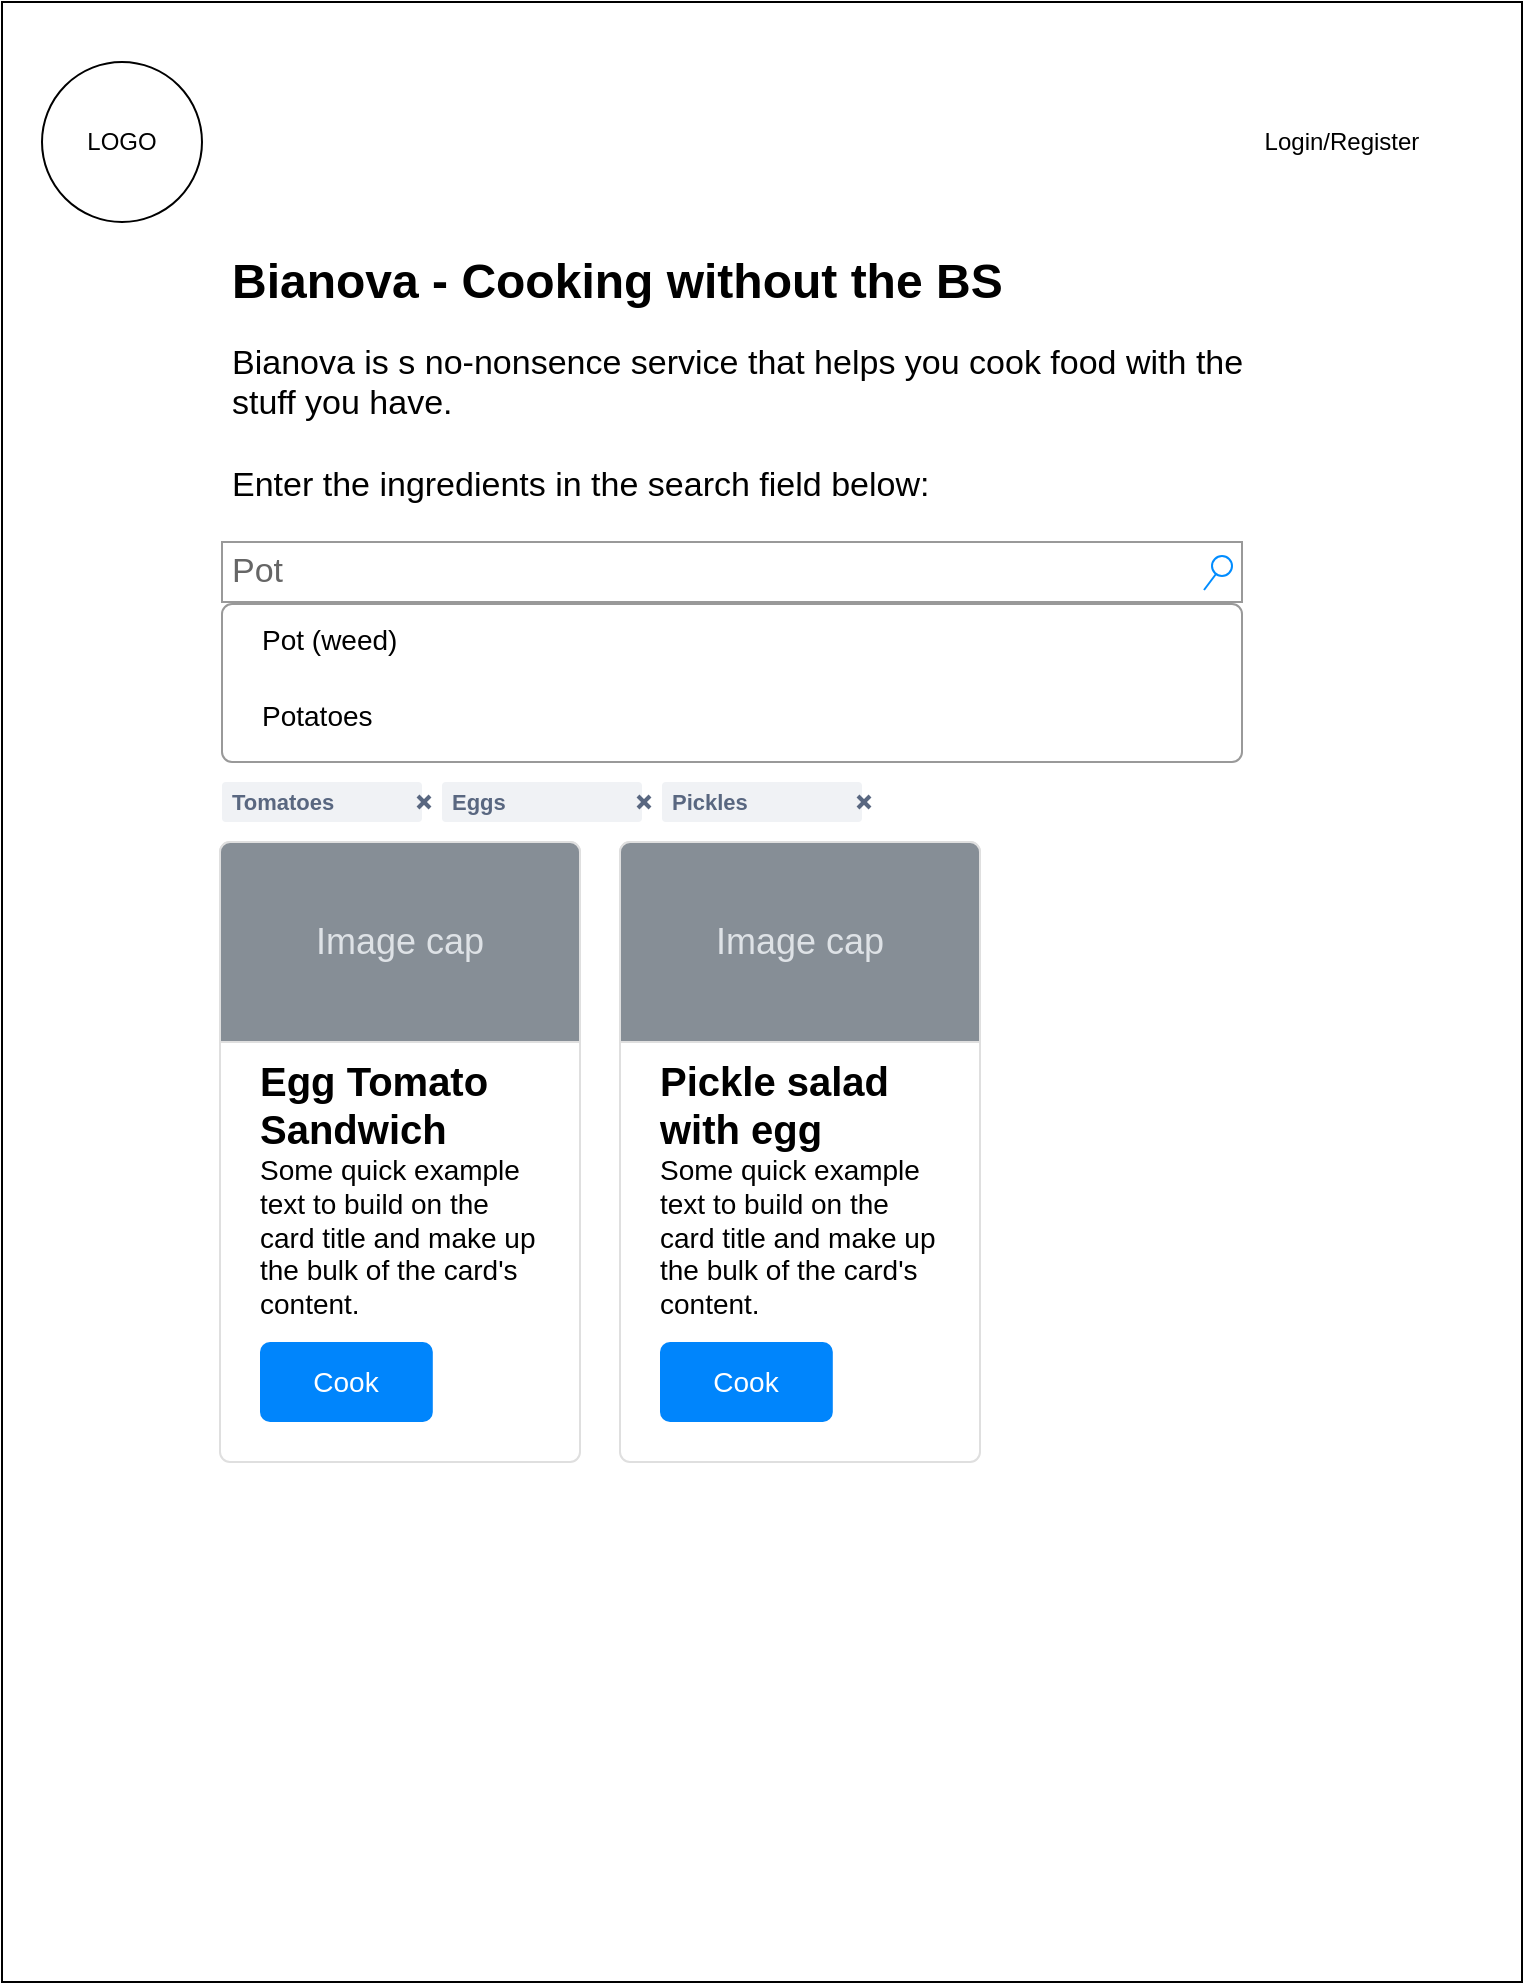 <mxfile version="19.0.0" type="device"><diagram id="h7cS_qUJiNk9kVLW-bLb" name="Page-1"><mxGraphModel dx="1106" dy="751" grid="1" gridSize="10" guides="1" tooltips="1" connect="1" arrows="1" fold="1" page="1" pageScale="1" pageWidth="827" pageHeight="1169" math="0" shadow="0"><root><mxCell id="0"/><mxCell id="1" parent="0"/><mxCell id="nzmZ0fIqxJnEUjDrqbym-2" value="" style="rounded=0;whiteSpace=wrap;html=1;" vertex="1" parent="1"><mxGeometry x="40" y="40" width="760" height="990" as="geometry"/></mxCell><mxCell id="nzmZ0fIqxJnEUjDrqbym-3" value="LOGO" style="ellipse;whiteSpace=wrap;html=1;aspect=fixed;" vertex="1" parent="1"><mxGeometry x="60" y="70" width="80" height="80" as="geometry"/></mxCell><mxCell id="nzmZ0fIqxJnEUjDrqbym-4" value="Login/Register" style="text;html=1;strokeColor=none;fillColor=none;align=center;verticalAlign=middle;whiteSpace=wrap;rounded=0;" vertex="1" parent="1"><mxGeometry x="660" y="95" width="100" height="30" as="geometry"/></mxCell><mxCell id="nzmZ0fIqxJnEUjDrqbym-5" value="&lt;h1&gt;Bianova - Cooking without the BS&lt;/h1&gt;&lt;div style=&quot;font-size: 17px;&quot;&gt;Bianova is s no-nonsence service that helps you cook food with the stuff you have.&lt;/div&gt;&lt;div style=&quot;font-size: 17px;&quot;&gt;&lt;br&gt;&lt;/div&gt;&lt;div style=&quot;&quot;&gt;&lt;span style=&quot;font-size: 17px;&quot;&gt;Enter the ingredients in the search field below:&lt;/span&gt;&lt;/div&gt;" style="text;html=1;strokeColor=none;fillColor=none;spacing=5;spacingTop=-20;whiteSpace=wrap;overflow=hidden;rounded=0;" vertex="1" parent="1"><mxGeometry x="150" y="160" width="540" height="150" as="geometry"/></mxCell><mxCell id="nzmZ0fIqxJnEUjDrqbym-6" value="Pot" style="strokeWidth=1;shadow=0;dashed=0;align=center;html=1;shape=mxgraph.mockup.forms.searchBox;strokeColor=#999999;mainText=;strokeColor2=#008cff;fontColor=#666666;fontSize=17;align=left;spacingLeft=3;" vertex="1" parent="1"><mxGeometry x="150" y="310" width="510" height="30" as="geometry"/></mxCell><mxCell id="nzmZ0fIqxJnEUjDrqbym-7" value="" style="html=1;shadow=0;dashed=0;shape=mxgraph.bootstrap.rrect;rSize=5;fillColor=#ffffff;strokeColor=#999999;fontSize=17;" vertex="1" parent="1"><mxGeometry x="150" y="341" width="510" height="79" as="geometry"/></mxCell><mxCell id="nzmZ0fIqxJnEUjDrqbym-9" value="Potatoes" style="fillColor=none;strokeColor=none;align=left;spacing=20;fontSize=14;" vertex="1" parent="nzmZ0fIqxJnEUjDrqbym-7"><mxGeometry width="140" height="30" relative="1" as="geometry"><mxPoint y="40" as="offset"/></mxGeometry></mxCell><mxCell id="nzmZ0fIqxJnEUjDrqbym-11" value="Pot (weed)" style="fillColor=none;strokeColor=none;align=left;spacing=20;fontSize=14;" vertex="1" parent="nzmZ0fIqxJnEUjDrqbym-7"><mxGeometry y="6.464" width="140" height="21.545" as="geometry"/></mxCell><mxCell id="nzmZ0fIqxJnEUjDrqbym-12" value="Tomatoes" style="dashed=0;html=1;fillColor=#F0F2F5;strokeColor=none;align=left;rounded=1;arcSize=10;fontColor=#596780;fontStyle=1;fontSize=11;shadow=0;spacingLeft=3" vertex="1" parent="1"><mxGeometry x="150" y="430" width="100" height="20" as="geometry"/></mxCell><mxCell id="nzmZ0fIqxJnEUjDrqbym-13" value="" style="html=1;shadow=0;dashed=0;shape=mxgraph.atlassian.x;strokeColor=#596780;strokeWidth=2;fontSize=17;" vertex="1" parent="nzmZ0fIqxJnEUjDrqbym-12"><mxGeometry x="1" y="0.5" width="6" height="6" relative="1" as="geometry"><mxPoint x="-2" y="-3" as="offset"/></mxGeometry></mxCell><mxCell id="nzmZ0fIqxJnEUjDrqbym-14" value="Eggs" style="dashed=0;html=1;fillColor=#F0F2F5;strokeColor=none;align=left;rounded=1;arcSize=10;fontColor=#596780;fontStyle=1;fontSize=11;shadow=0;spacingLeft=3" vertex="1" parent="1"><mxGeometry x="260" y="430" width="100" height="20" as="geometry"/></mxCell><mxCell id="nzmZ0fIqxJnEUjDrqbym-15" value="" style="html=1;shadow=0;dashed=0;shape=mxgraph.atlassian.x;strokeColor=#596780;strokeWidth=2;fontSize=17;" vertex="1" parent="nzmZ0fIqxJnEUjDrqbym-14"><mxGeometry x="1" y="0.5" width="6" height="6" relative="1" as="geometry"><mxPoint x="-2" y="-3" as="offset"/></mxGeometry></mxCell><mxCell id="nzmZ0fIqxJnEUjDrqbym-16" value="Pickles" style="dashed=0;html=1;fillColor=#F0F2F5;strokeColor=none;align=left;rounded=1;arcSize=10;fontColor=#596780;fontStyle=1;fontSize=11;shadow=0;spacingLeft=3" vertex="1" parent="1"><mxGeometry x="370" y="430" width="100" height="20" as="geometry"/></mxCell><mxCell id="nzmZ0fIqxJnEUjDrqbym-17" value="" style="html=1;shadow=0;dashed=0;shape=mxgraph.atlassian.x;strokeColor=#596780;strokeWidth=2;fontSize=17;" vertex="1" parent="nzmZ0fIqxJnEUjDrqbym-16"><mxGeometry x="1" y="0.5" width="6" height="6" relative="1" as="geometry"><mxPoint x="-2" y="-3" as="offset"/></mxGeometry></mxCell><mxCell id="nzmZ0fIqxJnEUjDrqbym-18" value="&lt;span style=&quot;font-size: 20px;&quot;&gt;&lt;b&gt;Egg Tomato Sandwich&lt;/b&gt;&lt;/span&gt;&lt;br style=&quot;font-size: 14px&quot;&gt;Some quick example text to build on the card title and make up the bulk of the card's content." style="html=1;shadow=0;dashed=0;shape=mxgraph.bootstrap.rrect;rSize=5;strokeColor=#DFDFDF;html=1;whiteSpace=wrap;fillColor=#ffffff;fontColor=#000000;verticalAlign=bottom;align=left;spacing=20;spacingBottom=50;fontSize=14;" vertex="1" parent="1"><mxGeometry x="149" y="460" width="180" height="310" as="geometry"/></mxCell><mxCell id="nzmZ0fIqxJnEUjDrqbym-19" value="Image cap" style="html=1;shadow=0;dashed=0;shape=mxgraph.bootstrap.topButton;rSize=5;perimeter=none;whiteSpace=wrap;fillColor=#868E96;strokeColor=#DFDFDF;fontColor=#DEE2E6;resizeWidth=1;fontSize=18;" vertex="1" parent="nzmZ0fIqxJnEUjDrqbym-18"><mxGeometry width="180" height="100" relative="1" as="geometry"/></mxCell><mxCell id="nzmZ0fIqxJnEUjDrqbym-20" value="Cook" style="html=1;shadow=0;dashed=0;shape=mxgraph.bootstrap.rrect;rSize=5;perimeter=none;whiteSpace=wrap;fillColor=#0085FC;strokeColor=none;fontColor=#ffffff;resizeWidth=1;fontSize=14;" vertex="1" parent="nzmZ0fIqxJnEUjDrqbym-18"><mxGeometry y="1" width="86.4" height="40" relative="1" as="geometry"><mxPoint x="20" y="-60" as="offset"/></mxGeometry></mxCell><mxCell id="nzmZ0fIqxJnEUjDrqbym-22" value="&lt;span style=&quot;font-size: 20px;&quot;&gt;&lt;b&gt;Pickle salad with egg&lt;/b&gt;&lt;/span&gt;&lt;br style=&quot;font-size: 14px&quot;&gt;Some quick example text to build on the card title and make up the bulk of the card's content." style="html=1;shadow=0;dashed=0;shape=mxgraph.bootstrap.rrect;rSize=5;strokeColor=#DFDFDF;html=1;whiteSpace=wrap;fillColor=#ffffff;fontColor=#000000;verticalAlign=bottom;align=left;spacing=20;spacingBottom=50;fontSize=14;" vertex="1" parent="1"><mxGeometry x="349" y="460" width="180" height="310" as="geometry"/></mxCell><mxCell id="nzmZ0fIqxJnEUjDrqbym-23" value="Image cap" style="html=1;shadow=0;dashed=0;shape=mxgraph.bootstrap.topButton;rSize=5;perimeter=none;whiteSpace=wrap;fillColor=#868E96;strokeColor=#DFDFDF;fontColor=#DEE2E6;resizeWidth=1;fontSize=18;" vertex="1" parent="nzmZ0fIqxJnEUjDrqbym-22"><mxGeometry width="180" height="100" relative="1" as="geometry"/></mxCell><mxCell id="nzmZ0fIqxJnEUjDrqbym-24" value="Cook" style="html=1;shadow=0;dashed=0;shape=mxgraph.bootstrap.rrect;rSize=5;perimeter=none;whiteSpace=wrap;fillColor=#0085FC;strokeColor=none;fontColor=#ffffff;resizeWidth=1;fontSize=14;" vertex="1" parent="nzmZ0fIqxJnEUjDrqbym-22"><mxGeometry y="1" width="86.4" height="40" relative="1" as="geometry"><mxPoint x="20" y="-60" as="offset"/></mxGeometry></mxCell></root></mxGraphModel></diagram></mxfile>